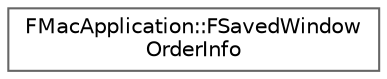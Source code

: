 digraph "Graphical Class Hierarchy"
{
 // INTERACTIVE_SVG=YES
 // LATEX_PDF_SIZE
  bgcolor="transparent";
  edge [fontname=Helvetica,fontsize=10,labelfontname=Helvetica,labelfontsize=10];
  node [fontname=Helvetica,fontsize=10,shape=box,height=0.2,width=0.4];
  rankdir="LR";
  Node0 [id="Node000000",label="FMacApplication::FSavedWindow\lOrderInfo",height=0.2,width=0.4,color="grey40", fillcolor="white", style="filled",URL="$d1/dab/structFMacApplication_1_1FSavedWindowOrderInfo.html",tooltip=" "];
}
